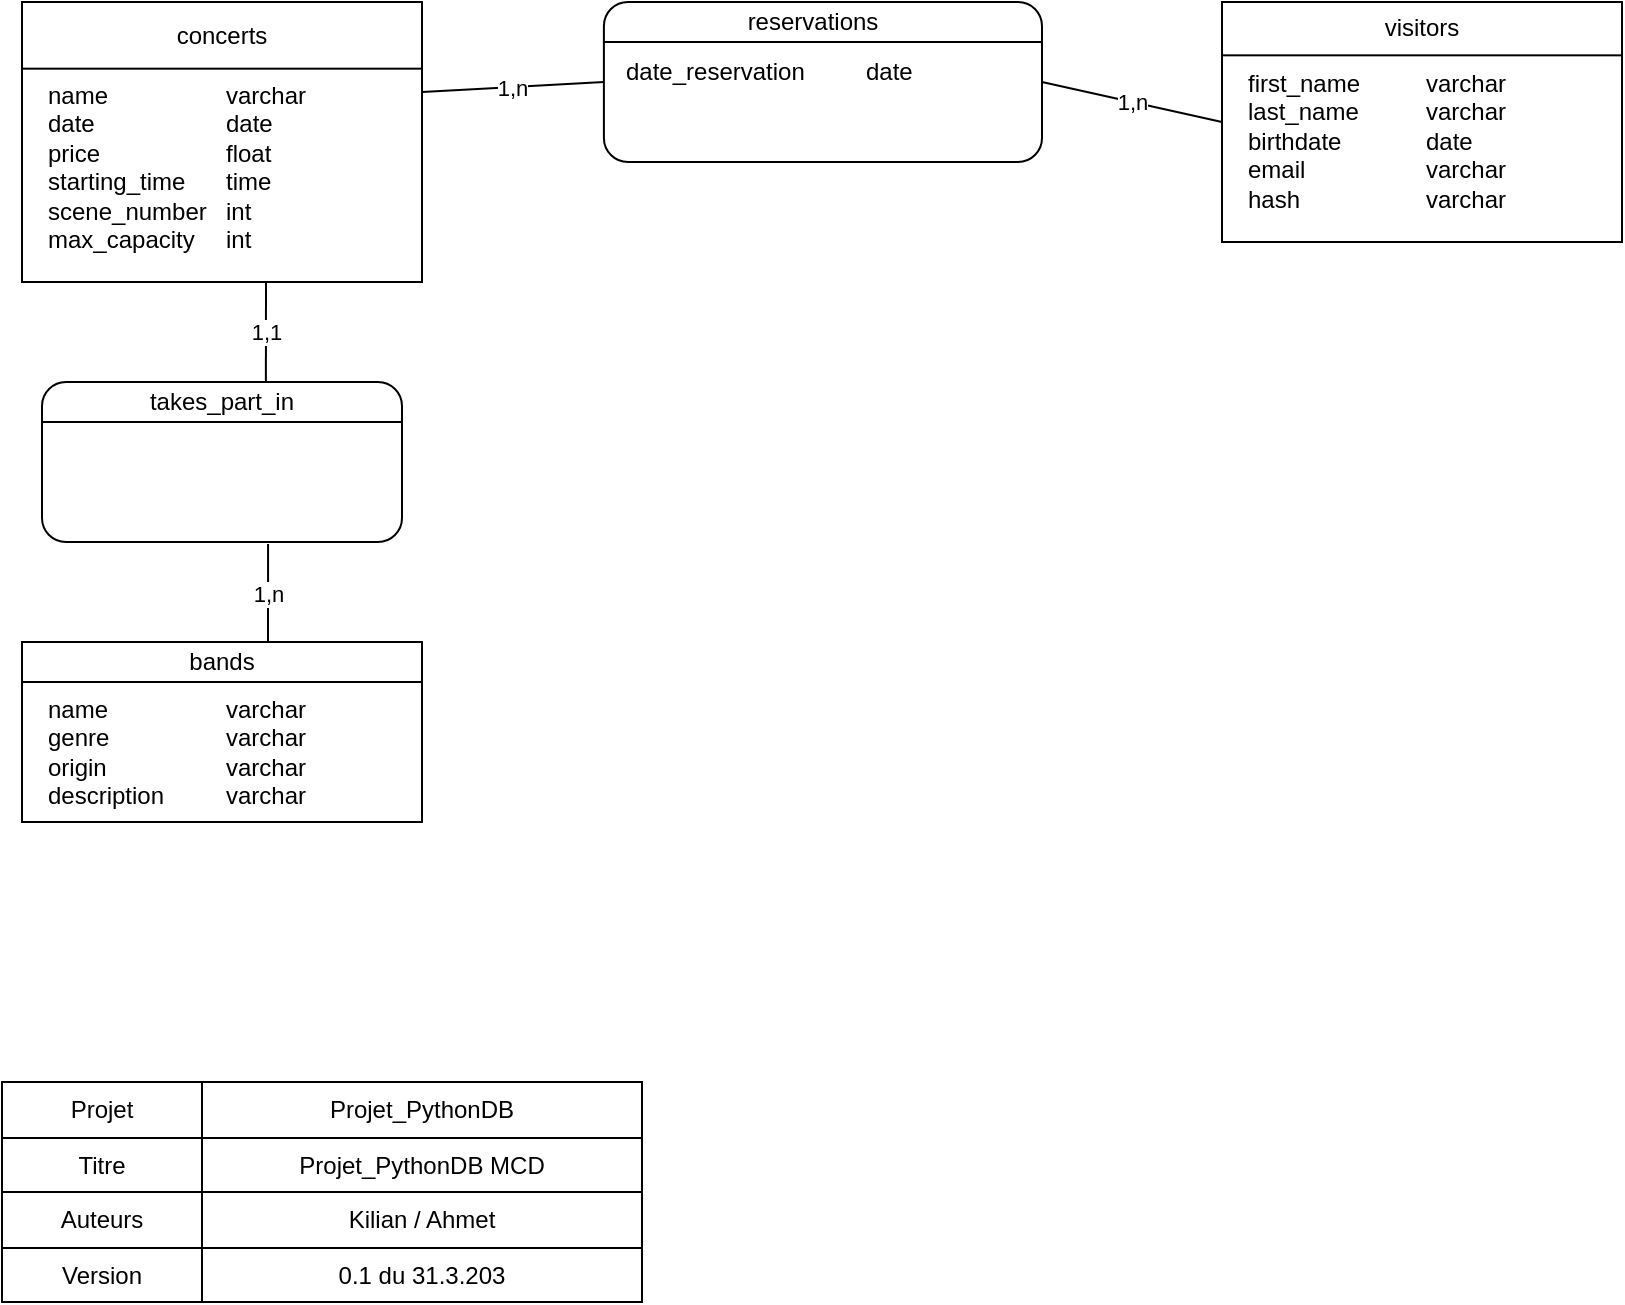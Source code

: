 <mxfile version="26.1.1">
  <diagram name="Page-1" id="2ca16b54-16f6-2749-3443-fa8db7711227">
    <mxGraphModel dx="1252" dy="828" grid="1" gridSize="10" guides="1" tooltips="1" connect="1" arrows="1" fold="1" page="1" pageScale="1" pageWidth="1100" pageHeight="850" background="#ffffff" math="0" shadow="0">
      <root>
        <mxCell id="0" />
        <mxCell id="1" parent="0" />
        <mxCell id="P3KeosH_1Nq0pWPk4QVd-1" value="" style="group" parent="1" vertex="1" connectable="0">
          <mxGeometry x="80" y="120" width="200" height="150" as="geometry" />
        </mxCell>
        <mxCell id="2ed32ef02a7f4228-1" value="&lt;div style=&quot;box-sizing: border-box ; width: 100% ; padding: 2px&quot;&gt;&lt;br&gt;&lt;/div&gt;" style="verticalAlign=top;align=center;overflow=fill;html=1;rounded=0;shadow=0;comic=0;labelBackgroundColor=none;strokeColor=#000000;strokeWidth=1;fillColor=#ffffff;fontFamily=Verdana;fontSize=12;fontColor=#000000;" parent="P3KeosH_1Nq0pWPk4QVd-1" vertex="1">
          <mxGeometry width="200" height="140" as="geometry" />
        </mxCell>
        <mxCell id="SjU_2BTI9DgWFUzOwO9X-2" value="concerts" style="rounded=0;whiteSpace=wrap;html=1;" parent="P3KeosH_1Nq0pWPk4QVd-1" vertex="1">
          <mxGeometry width="200" height="33.333" as="geometry" />
        </mxCell>
        <mxCell id="SjU_2BTI9DgWFUzOwO9X-4" value="name&lt;br&gt;&lt;div&gt;date&lt;br&gt;&lt;div&gt;price&lt;br&gt;starting_time&lt;div&gt;scene_number&lt;/div&gt;&lt;div&gt;max_capacity&lt;/div&gt;&lt;/div&gt;&lt;/div&gt;" style="text;html=1;strokeColor=none;fillColor=none;align=left;verticalAlign=top;whiteSpace=wrap;rounded=0;" parent="P3KeosH_1Nq0pWPk4QVd-1" vertex="1">
          <mxGeometry x="11" y="33.333" width="90" height="100" as="geometry" />
        </mxCell>
        <mxCell id="SjU_2BTI9DgWFUzOwO9X-6" value="varchar&lt;div&gt;date&lt;/div&gt;&lt;div&gt;float&lt;/div&gt;&lt;div&gt;time&lt;/div&gt;&lt;div&gt;int&lt;/div&gt;&lt;div&gt;int&lt;/div&gt;" style="text;html=1;strokeColor=none;fillColor=none;align=left;verticalAlign=top;whiteSpace=wrap;rounded=0;" parent="P3KeosH_1Nq0pWPk4QVd-1" vertex="1">
          <mxGeometry x="100" y="33.333" width="90" height="83.333" as="geometry" />
        </mxCell>
        <mxCell id="P3KeosH_1Nq0pWPk4QVd-2" value="" style="group" parent="1" vertex="1" connectable="0">
          <mxGeometry x="390" y="120" width="200" height="80" as="geometry" />
        </mxCell>
        <mxCell id="Gy9qdy7r6_L6vcuzWhop-12" value="&lt;div style=&quot;box-sizing: border-box ; width: 100% ; padding: 2px&quot;&gt;&lt;br&gt;&lt;/div&gt;" style="verticalAlign=top;align=center;overflow=fill;html=1;rounded=1;shadow=0;comic=0;labelBackgroundColor=none;strokeColor=#000000;strokeWidth=1;fillColor=#ffffff;fontFamily=Verdana;fontSize=12;fontColor=#000000;" parent="P3KeosH_1Nq0pWPk4QVd-2" vertex="1">
          <mxGeometry x="-19.048" width="219.048" height="80" as="geometry" />
        </mxCell>
        <mxCell id="SjU_2BTI9DgWFUzOwO9X-11" value="date_reservation" style="text;html=1;strokeColor=none;fillColor=none;align=left;verticalAlign=top;whiteSpace=wrap;rounded=0;" parent="P3KeosH_1Nq0pWPk4QVd-2" vertex="1">
          <mxGeometry x="-9.524" y="21" width="76.19" height="44" as="geometry" />
        </mxCell>
        <mxCell id="SjU_2BTI9DgWFUzOwO9X-12" value="date&lt;div&gt;&lt;br&gt;&lt;/div&gt;" style="text;html=1;strokeColor=none;fillColor=none;align=left;verticalAlign=top;whiteSpace=wrap;rounded=0;" parent="P3KeosH_1Nq0pWPk4QVd-2" vertex="1">
          <mxGeometry x="110.002" y="21" width="74.286" height="44" as="geometry" />
        </mxCell>
        <mxCell id="SjU_2BTI9DgWFUzOwO9X-13" value="" style="endArrow=none;html=1;entryX=1;entryY=0.25;entryDx=0;entryDy=0;exitX=0;exitY=0.25;exitDx=0;exitDy=0;" parent="P3KeosH_1Nq0pWPk4QVd-2" source="Gy9qdy7r6_L6vcuzWhop-12" target="Gy9qdy7r6_L6vcuzWhop-12" edge="1">
          <mxGeometry width="50" height="50" relative="1" as="geometry">
            <mxPoint x="-266.667" y="155" as="sourcePoint" />
            <mxPoint x="-219.048" y="105" as="targetPoint" />
          </mxGeometry>
        </mxCell>
        <mxCell id="SjU_2BTI9DgWFUzOwO9X-14" value="reservations" style="text;html=1;strokeColor=none;fillColor=none;align=center;verticalAlign=middle;whiteSpace=wrap;rounded=0;" parent="P3KeosH_1Nq0pWPk4QVd-2" vertex="1">
          <mxGeometry x="20" width="131.429" height="20" as="geometry" />
        </mxCell>
        <mxCell id="P3KeosH_1Nq0pWPk4QVd-3" value="" style="group" parent="1" vertex="1" connectable="0">
          <mxGeometry x="680" y="120" width="200" height="120" as="geometry" />
        </mxCell>
        <mxCell id="P3KeosH_1Nq0pWPk4QVd-4" value="&lt;div style=&quot;box-sizing: border-box ; width: 100% ; padding: 2px&quot;&gt;&lt;br&gt;&lt;/div&gt;" style="verticalAlign=top;align=center;overflow=fill;html=1;rounded=0;shadow=0;comic=0;labelBackgroundColor=none;strokeColor=#000000;strokeWidth=1;fillColor=#ffffff;fontFamily=Verdana;fontSize=12;fontColor=#000000;" parent="P3KeosH_1Nq0pWPk4QVd-3" vertex="1">
          <mxGeometry width="200" height="120" as="geometry" />
        </mxCell>
        <mxCell id="P3KeosH_1Nq0pWPk4QVd-5" value="visitors" style="rounded=0;whiteSpace=wrap;html=1;" parent="P3KeosH_1Nq0pWPk4QVd-3" vertex="1">
          <mxGeometry width="200" height="26.667" as="geometry" />
        </mxCell>
        <mxCell id="P3KeosH_1Nq0pWPk4QVd-6" value="first_name&lt;div&gt;last_name&lt;/div&gt;&lt;div&gt;birthdate&lt;/div&gt;&lt;div&gt;email&lt;/div&gt;&lt;div&gt;hash&lt;/div&gt;" style="text;html=1;strokeColor=none;fillColor=none;align=left;verticalAlign=top;whiteSpace=wrap;rounded=0;" parent="P3KeosH_1Nq0pWPk4QVd-3" vertex="1">
          <mxGeometry x="11" y="26.667" width="90" height="80" as="geometry" />
        </mxCell>
        <mxCell id="P3KeosH_1Nq0pWPk4QVd-7" value="varchar&lt;div&gt;varchar&lt;/div&gt;&lt;div&gt;date&lt;/div&gt;&lt;div&gt;varchar&lt;/div&gt;&lt;div&gt;varchar&lt;/div&gt;" style="text;html=1;strokeColor=none;fillColor=none;align=left;verticalAlign=top;whiteSpace=wrap;rounded=0;" parent="P3KeosH_1Nq0pWPk4QVd-3" vertex="1">
          <mxGeometry x="100" y="26.667" width="90" height="66.667" as="geometry" />
        </mxCell>
        <mxCell id="P3KeosH_1Nq0pWPk4QVd-14" value="" style="shape=table;html=1;whiteSpace=wrap;startSize=0;container=1;collapsible=0;childLayout=tableLayout;" parent="1" vertex="1">
          <mxGeometry x="70" y="660" width="320" height="110" as="geometry" />
        </mxCell>
        <mxCell id="P3KeosH_1Nq0pWPk4QVd-15" value="" style="shape=partialRectangle;html=1;whiteSpace=wrap;collapsible=0;dropTarget=0;pointerEvents=0;fillColor=none;top=0;left=0;bottom=0;right=0;points=[[0,0.5],[1,0.5]];portConstraint=eastwest;" parent="P3KeosH_1Nq0pWPk4QVd-14" vertex="1">
          <mxGeometry width="320" height="28" as="geometry" />
        </mxCell>
        <mxCell id="P3KeosH_1Nq0pWPk4QVd-16" value="Projet" style="shape=partialRectangle;html=1;whiteSpace=wrap;connectable=0;overflow=hidden;fillColor=none;top=0;left=0;bottom=0;right=0;" parent="P3KeosH_1Nq0pWPk4QVd-15" vertex="1">
          <mxGeometry width="100" height="28" as="geometry">
            <mxRectangle width="100" height="28" as="alternateBounds" />
          </mxGeometry>
        </mxCell>
        <mxCell id="P3KeosH_1Nq0pWPk4QVd-17" value="Projet_PythonDB" style="shape=partialRectangle;html=1;whiteSpace=wrap;connectable=0;overflow=hidden;fillColor=none;top=0;left=0;bottom=0;right=0;" parent="P3KeosH_1Nq0pWPk4QVd-15" vertex="1">
          <mxGeometry x="100" width="220" height="28" as="geometry">
            <mxRectangle width="220" height="28" as="alternateBounds" />
          </mxGeometry>
        </mxCell>
        <mxCell id="P3KeosH_1Nq0pWPk4QVd-18" value="" style="shape=partialRectangle;html=1;whiteSpace=wrap;collapsible=0;dropTarget=0;pointerEvents=0;fillColor=none;top=0;left=0;bottom=0;right=0;points=[[0,0.5],[1,0.5]];portConstraint=eastwest;" parent="P3KeosH_1Nq0pWPk4QVd-14" vertex="1">
          <mxGeometry y="28" width="320" height="27" as="geometry" />
        </mxCell>
        <mxCell id="P3KeosH_1Nq0pWPk4QVd-19" value="Titre" style="shape=partialRectangle;html=1;whiteSpace=wrap;connectable=0;overflow=hidden;fillColor=none;top=0;left=0;bottom=0;right=0;" parent="P3KeosH_1Nq0pWPk4QVd-18" vertex="1">
          <mxGeometry width="100" height="27" as="geometry">
            <mxRectangle width="100" height="27" as="alternateBounds" />
          </mxGeometry>
        </mxCell>
        <mxCell id="P3KeosH_1Nq0pWPk4QVd-20" value="Projet_PythonDB MCD" style="shape=partialRectangle;html=1;whiteSpace=wrap;connectable=0;overflow=hidden;fillColor=none;top=0;left=0;bottom=0;right=0;" parent="P3KeosH_1Nq0pWPk4QVd-18" vertex="1">
          <mxGeometry x="100" width="220" height="27" as="geometry">
            <mxRectangle width="220" height="27" as="alternateBounds" />
          </mxGeometry>
        </mxCell>
        <mxCell id="P3KeosH_1Nq0pWPk4QVd-21" value="" style="shape=partialRectangle;html=1;whiteSpace=wrap;collapsible=0;dropTarget=0;pointerEvents=0;fillColor=none;top=0;left=0;bottom=0;right=0;points=[[0,0.5],[1,0.5]];portConstraint=eastwest;" parent="P3KeosH_1Nq0pWPk4QVd-14" vertex="1">
          <mxGeometry y="55" width="320" height="28" as="geometry" />
        </mxCell>
        <mxCell id="P3KeosH_1Nq0pWPk4QVd-22" value="Auteurs" style="shape=partialRectangle;html=1;whiteSpace=wrap;connectable=0;overflow=hidden;fillColor=none;top=0;left=0;bottom=0;right=0;" parent="P3KeosH_1Nq0pWPk4QVd-21" vertex="1">
          <mxGeometry width="100" height="28" as="geometry">
            <mxRectangle width="100" height="28" as="alternateBounds" />
          </mxGeometry>
        </mxCell>
        <mxCell id="P3KeosH_1Nq0pWPk4QVd-23" value="Kilian / Ahmet" style="shape=partialRectangle;html=1;whiteSpace=wrap;connectable=0;overflow=hidden;fillColor=none;top=0;left=0;bottom=0;right=0;" parent="P3KeosH_1Nq0pWPk4QVd-21" vertex="1">
          <mxGeometry x="100" width="220" height="28" as="geometry">
            <mxRectangle width="220" height="28" as="alternateBounds" />
          </mxGeometry>
        </mxCell>
        <mxCell id="P3KeosH_1Nq0pWPk4QVd-24" value="" style="shape=partialRectangle;html=1;whiteSpace=wrap;collapsible=0;dropTarget=0;pointerEvents=0;fillColor=none;top=0;left=0;bottom=0;right=0;points=[[0,0.5],[1,0.5]];portConstraint=eastwest;" parent="P3KeosH_1Nq0pWPk4QVd-14" vertex="1">
          <mxGeometry y="83" width="320" height="27" as="geometry" />
        </mxCell>
        <mxCell id="P3KeosH_1Nq0pWPk4QVd-25" value="Version" style="shape=partialRectangle;html=1;whiteSpace=wrap;connectable=0;overflow=hidden;fillColor=none;top=0;left=0;bottom=0;right=0;" parent="P3KeosH_1Nq0pWPk4QVd-24" vertex="1">
          <mxGeometry width="100" height="27" as="geometry">
            <mxRectangle width="100" height="27" as="alternateBounds" />
          </mxGeometry>
        </mxCell>
        <mxCell id="P3KeosH_1Nq0pWPk4QVd-26" value="0.1 du 31.3.203" style="shape=partialRectangle;html=1;whiteSpace=wrap;connectable=0;overflow=hidden;fillColor=none;top=0;left=0;bottom=0;right=0;" parent="P3KeosH_1Nq0pWPk4QVd-24" vertex="1">
          <mxGeometry x="100" width="220" height="27" as="geometry">
            <mxRectangle width="220" height="27" as="alternateBounds" />
          </mxGeometry>
        </mxCell>
        <mxCell id="Qv4cXs-CxH4iufE7UC2L-7" value="" style="group" parent="1" vertex="1" connectable="0">
          <mxGeometry x="80" y="440" width="200" height="90" as="geometry" />
        </mxCell>
        <mxCell id="Qv4cXs-CxH4iufE7UC2L-8" value="&lt;div style=&quot;box-sizing: border-box ; width: 100% ; padding: 2px&quot;&gt;&lt;br&gt;&lt;/div&gt;" style="verticalAlign=top;align=center;overflow=fill;html=1;rounded=0;shadow=0;comic=0;labelBackgroundColor=none;strokeColor=#000000;strokeWidth=1;fillColor=#ffffff;fontFamily=Verdana;fontSize=12;fontColor=#000000;" parent="Qv4cXs-CxH4iufE7UC2L-7" vertex="1">
          <mxGeometry width="200" height="90" as="geometry" />
        </mxCell>
        <mxCell id="Qv4cXs-CxH4iufE7UC2L-9" value="bands" style="rounded=0;whiteSpace=wrap;html=1;" parent="Qv4cXs-CxH4iufE7UC2L-7" vertex="1">
          <mxGeometry width="200" height="20" as="geometry" />
        </mxCell>
        <mxCell id="Qv4cXs-CxH4iufE7UC2L-10" value="name&lt;br&gt;genre&lt;div&gt;origin&lt;/div&gt;&lt;div&gt;description&lt;br&gt;&lt;div&gt;&lt;br&gt;&lt;/div&gt;&lt;/div&gt;" style="text;html=1;strokeColor=none;fillColor=none;align=left;verticalAlign=top;whiteSpace=wrap;rounded=0;" parent="Qv4cXs-CxH4iufE7UC2L-7" vertex="1">
          <mxGeometry x="11" y="20" width="90" height="60" as="geometry" />
        </mxCell>
        <mxCell id="Qv4cXs-CxH4iufE7UC2L-11" value="varchar&lt;div&gt;varchar&lt;/div&gt;&lt;div&gt;varchar&lt;/div&gt;&lt;div&gt;varchar&lt;/div&gt;" style="text;html=1;strokeColor=none;fillColor=none;align=left;verticalAlign=top;whiteSpace=wrap;rounded=0;" parent="Qv4cXs-CxH4iufE7UC2L-7" vertex="1">
          <mxGeometry x="100" y="20" width="90" height="50" as="geometry" />
        </mxCell>
        <mxCell id="Qv4cXs-CxH4iufE7UC2L-18" value="" style="group" parent="1" vertex="1" connectable="0">
          <mxGeometry x="90" y="310" width="180" height="80" as="geometry" />
        </mxCell>
        <mxCell id="Qv4cXs-CxH4iufE7UC2L-19" value="&lt;div style=&quot;box-sizing: border-box ; width: 100% ; padding: 2px&quot;&gt;&lt;br&gt;&lt;/div&gt;" style="verticalAlign=top;align=center;overflow=fill;html=1;rounded=1;shadow=0;comic=0;labelBackgroundColor=none;strokeColor=#000000;strokeWidth=1;fillColor=#ffffff;fontFamily=Verdana;fontSize=12;fontColor=#000000;" parent="Qv4cXs-CxH4iufE7UC2L-18" vertex="1">
          <mxGeometry width="180" height="80" as="geometry" />
        </mxCell>
        <mxCell id="Qv4cXs-CxH4iufE7UC2L-22" value="" style="endArrow=none;html=1;entryX=1;entryY=0.25;entryDx=0;entryDy=0;exitX=0;exitY=0.25;exitDx=0;exitDy=0;" parent="Qv4cXs-CxH4iufE7UC2L-18" source="Qv4cXs-CxH4iufE7UC2L-19" target="Qv4cXs-CxH4iufE7UC2L-19" edge="1">
          <mxGeometry width="50" height="50" relative="1" as="geometry">
            <mxPoint x="-280" y="155" as="sourcePoint" />
            <mxPoint x="-230" y="105" as="targetPoint" />
          </mxGeometry>
        </mxCell>
        <mxCell id="Qv4cXs-CxH4iufE7UC2L-23" value="takes_part_in" style="text;html=1;strokeColor=none;fillColor=none;align=center;verticalAlign=middle;whiteSpace=wrap;rounded=0;" parent="Qv4cXs-CxH4iufE7UC2L-18" vertex="1">
          <mxGeometry x="21" width="138" height="20" as="geometry" />
        </mxCell>
        <mxCell id="Qv4cXs-CxH4iufE7UC2L-24" value="1,n" style="endArrow=none;html=1;rounded=0;exitX=0.615;exitY=0;exitDx=0;exitDy=0;exitPerimeter=0;entryX=0.628;entryY=1.013;entryDx=0;entryDy=0;entryPerimeter=0;" parent="1" source="Qv4cXs-CxH4iufE7UC2L-9" target="Qv4cXs-CxH4iufE7UC2L-19" edge="1">
          <mxGeometry width="50" height="50" relative="1" as="geometry">
            <mxPoint x="610" y="450" as="sourcePoint" />
            <mxPoint x="660" y="400" as="targetPoint" />
          </mxGeometry>
        </mxCell>
        <mxCell id="Qv4cXs-CxH4iufE7UC2L-25" value="1,1" style="endArrow=none;html=1;rounded=0;exitX=0.659;exitY=0;exitDx=0;exitDy=0;exitPerimeter=0;entryX=0.61;entryY=1;entryDx=0;entryDy=0;entryPerimeter=0;" parent="1" source="Qv4cXs-CxH4iufE7UC2L-23" target="2ed32ef02a7f4228-1" edge="1">
          <mxGeometry width="50" height="50" relative="1" as="geometry">
            <mxPoint x="610" y="450" as="sourcePoint" />
            <mxPoint x="660" y="400" as="targetPoint" />
          </mxGeometry>
        </mxCell>
        <mxCell id="Qv4cXs-CxH4iufE7UC2L-26" value="1,n" style="endArrow=none;html=1;rounded=0;entryX=0;entryY=0.5;entryDx=0;entryDy=0;" parent="1" target="Gy9qdy7r6_L6vcuzWhop-12" edge="1">
          <mxGeometry width="50" height="50" relative="1" as="geometry">
            <mxPoint x="280" y="165" as="sourcePoint" />
            <mxPoint x="660" y="400" as="targetPoint" />
          </mxGeometry>
        </mxCell>
        <mxCell id="Qv4cXs-CxH4iufE7UC2L-27" value="1,n" style="endArrow=none;html=1;rounded=0;exitX=1;exitY=0.5;exitDx=0;exitDy=0;entryX=0;entryY=0.5;entryDx=0;entryDy=0;" parent="1" source="Gy9qdy7r6_L6vcuzWhop-12" target="P3KeosH_1Nq0pWPk4QVd-4" edge="1">
          <mxGeometry width="50" height="50" relative="1" as="geometry">
            <mxPoint x="610" y="450" as="sourcePoint" />
            <mxPoint x="660" y="400" as="targetPoint" />
          </mxGeometry>
        </mxCell>
      </root>
    </mxGraphModel>
  </diagram>
</mxfile>
